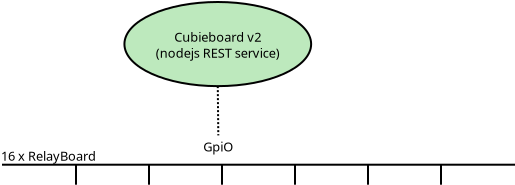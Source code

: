 <?xml version="1.0" encoding="UTF-8"?>
<dia:diagram xmlns:dia="http://www.lysator.liu.se/~alla/dia/">
  <dia:layer name="Arrière-plan" visible="true" active="true">
    <dia:object type="Flowchart - Ellipse" version="0" id="O0">
      <dia:attribute name="obj_pos">
        <dia:point val="11.521,11.915"/>
      </dia:attribute>
      <dia:attribute name="obj_bb">
        <dia:rectangle val="11.471,11.865;20.907,16.171"/>
      </dia:attribute>
      <dia:attribute name="elem_corner">
        <dia:point val="11.521,11.915"/>
      </dia:attribute>
      <dia:attribute name="elem_width">
        <dia:real val="9.336"/>
      </dia:attribute>
      <dia:attribute name="elem_height">
        <dia:real val="4.207"/>
      </dia:attribute>
      <dia:attribute name="border_width">
        <dia:real val="0.1"/>
      </dia:attribute>
      <dia:attribute name="inner_color">
        <dia:color val="#bde9bd"/>
      </dia:attribute>
      <dia:attribute name="show_background">
        <dia:boolean val="true"/>
      </dia:attribute>
      <dia:attribute name="padding">
        <dia:real val="0.354"/>
      </dia:attribute>
      <dia:attribute name="text">
        <dia:composite type="text">
          <dia:attribute name="string">
            <dia:string>#Cubieboard v2
(nodejs REST service)#</dia:string>
          </dia:attribute>
          <dia:attribute name="font">
            <dia:font family="sans" style="0" name="Helvetica"/>
          </dia:attribute>
          <dia:attribute name="height">
            <dia:real val="0.8"/>
          </dia:attribute>
          <dia:attribute name="pos">
            <dia:point val="16.189,13.813"/>
          </dia:attribute>
          <dia:attribute name="color">
            <dia:color val="#000000"/>
          </dia:attribute>
          <dia:attribute name="alignment">
            <dia:enum val="1"/>
          </dia:attribute>
        </dia:composite>
      </dia:attribute>
    </dia:object>
    <dia:object type="Standard - Line" version="0" id="O1">
      <dia:attribute name="obj_pos">
        <dia:point val="16.189,16.121"/>
      </dia:attribute>
      <dia:attribute name="obj_bb">
        <dia:rectangle val="16.139,16.071;16.265,18.636"/>
      </dia:attribute>
      <dia:attribute name="conn_endpoints">
        <dia:point val="16.189,16.121"/>
        <dia:point val="16.215,18.585"/>
      </dia:attribute>
      <dia:attribute name="numcp">
        <dia:int val="1"/>
      </dia:attribute>
      <dia:attribute name="line_style">
        <dia:enum val="4"/>
      </dia:attribute>
      <dia:connections>
        <dia:connection handle="0" to="O0" connection="12"/>
      </dia:connections>
    </dia:object>
    <dia:object type="Standard - Text" version="1" id="O2">
      <dia:attribute name="obj_pos">
        <dia:point val="15.465,19.385"/>
      </dia:attribute>
      <dia:attribute name="obj_bb">
        <dia:rectangle val="15.465,18.79;17.05,19.538"/>
      </dia:attribute>
      <dia:attribute name="text">
        <dia:composite type="text">
          <dia:attribute name="string">
            <dia:string>#GpiO#</dia:string>
          </dia:attribute>
          <dia:attribute name="font">
            <dia:font family="sans" style="0" name="Helvetica"/>
          </dia:attribute>
          <dia:attribute name="height">
            <dia:real val="0.8"/>
          </dia:attribute>
          <dia:attribute name="pos">
            <dia:point val="15.465,19.385"/>
          </dia:attribute>
          <dia:attribute name="color">
            <dia:color val="#000000"/>
          </dia:attribute>
          <dia:attribute name="alignment">
            <dia:enum val="0"/>
          </dia:attribute>
        </dia:composite>
      </dia:attribute>
      <dia:attribute name="valign">
        <dia:enum val="3"/>
      </dia:attribute>
    </dia:object>
    <dia:object type="Standard - Text" version="1" id="O3">
      <dia:attribute name="obj_pos">
        <dia:point val="5.35,19.85"/>
      </dia:attribute>
      <dia:attribute name="obj_bb">
        <dia:rectangle val="5.35,19.255;10.598,20.003"/>
      </dia:attribute>
      <dia:attribute name="text">
        <dia:composite type="text">
          <dia:attribute name="string">
            <dia:string>#16 x RelayBoard#</dia:string>
          </dia:attribute>
          <dia:attribute name="font">
            <dia:font family="sans" style="0" name="Helvetica"/>
          </dia:attribute>
          <dia:attribute name="height">
            <dia:real val="0.8"/>
          </dia:attribute>
          <dia:attribute name="pos">
            <dia:point val="5.35,19.85"/>
          </dia:attribute>
          <dia:attribute name="color">
            <dia:color val="#000000"/>
          </dia:attribute>
          <dia:attribute name="alignment">
            <dia:enum val="0"/>
          </dia:attribute>
        </dia:composite>
      </dia:attribute>
      <dia:attribute name="valign">
        <dia:enum val="3"/>
      </dia:attribute>
    </dia:object>
    <dia:object type="Misc - Tree" version="0" id="O4">
      <dia:attribute name="obj_pos">
        <dia:point val="31,20.05"/>
      </dia:attribute>
      <dia:attribute name="obj_bb">
        <dia:rectangle val="5.4,20;31.05,21.05"/>
      </dia:attribute>
      <dia:attribute name="conn_endpoints">
        <dia:point val="31,20.05"/>
        <dia:point val="5.45,20.05"/>
      </dia:attribute>
      <dia:attribute name="line_color">
        <dia:color val="#000000"/>
      </dia:attribute>
      <dia:attribute name="tree_handles">
        <dia:point val="27.35,21.05"/>
        <dia:point val="23.7,21.05"/>
        <dia:point val="20.05,21.05"/>
        <dia:point val="16.4,21.05"/>
        <dia:point val="12.75,21.05"/>
        <dia:point val="9.1,21.05"/>
      </dia:attribute>
    </dia:object>
  </dia:layer>
</dia:diagram>
